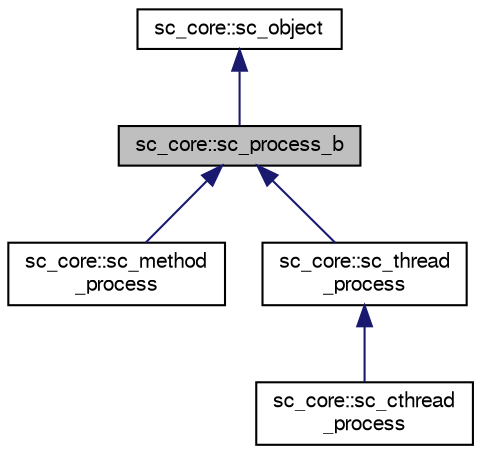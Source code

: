 digraph "sc_core::sc_process_b"
{
  edge [fontname="FreeSans",fontsize="10",labelfontname="FreeSans",labelfontsize="10"];
  node [fontname="FreeSans",fontsize="10",shape=record];
  Node0 [label="sc_core::sc_process_b",height=0.2,width=0.4,color="black", fillcolor="grey75", style="filled", fontcolor="black"];
  Node1 -> Node0 [dir="back",color="midnightblue",fontsize="10",style="solid",fontname="FreeSans"];
  Node1 [label="sc_core::sc_object",height=0.2,width=0.4,color="black", fillcolor="white", style="filled",URL="$a01884.html"];
  Node0 -> Node2 [dir="back",color="midnightblue",fontsize="10",style="solid",fontname="FreeSans"];
  Node2 [label="sc_core::sc_method\l_process",height=0.2,width=0.4,color="black", fillcolor="white", style="filled",URL="$a01860.html"];
  Node0 -> Node3 [dir="back",color="midnightblue",fontsize="10",style="solid",fontname="FreeSans"];
  Node3 [label="sc_core::sc_thread\l_process",height=0.2,width=0.4,color="black", fillcolor="white", style="filled",URL="$a01992.html"];
  Node3 -> Node4 [dir="back",color="midnightblue",fontsize="10",style="solid",fontname="FreeSans"];
  Node4 [label="sc_core::sc_cthread\l_process",height=0.2,width=0.4,color="black", fillcolor="white", style="filled",URL="$a01808.html"];
}
